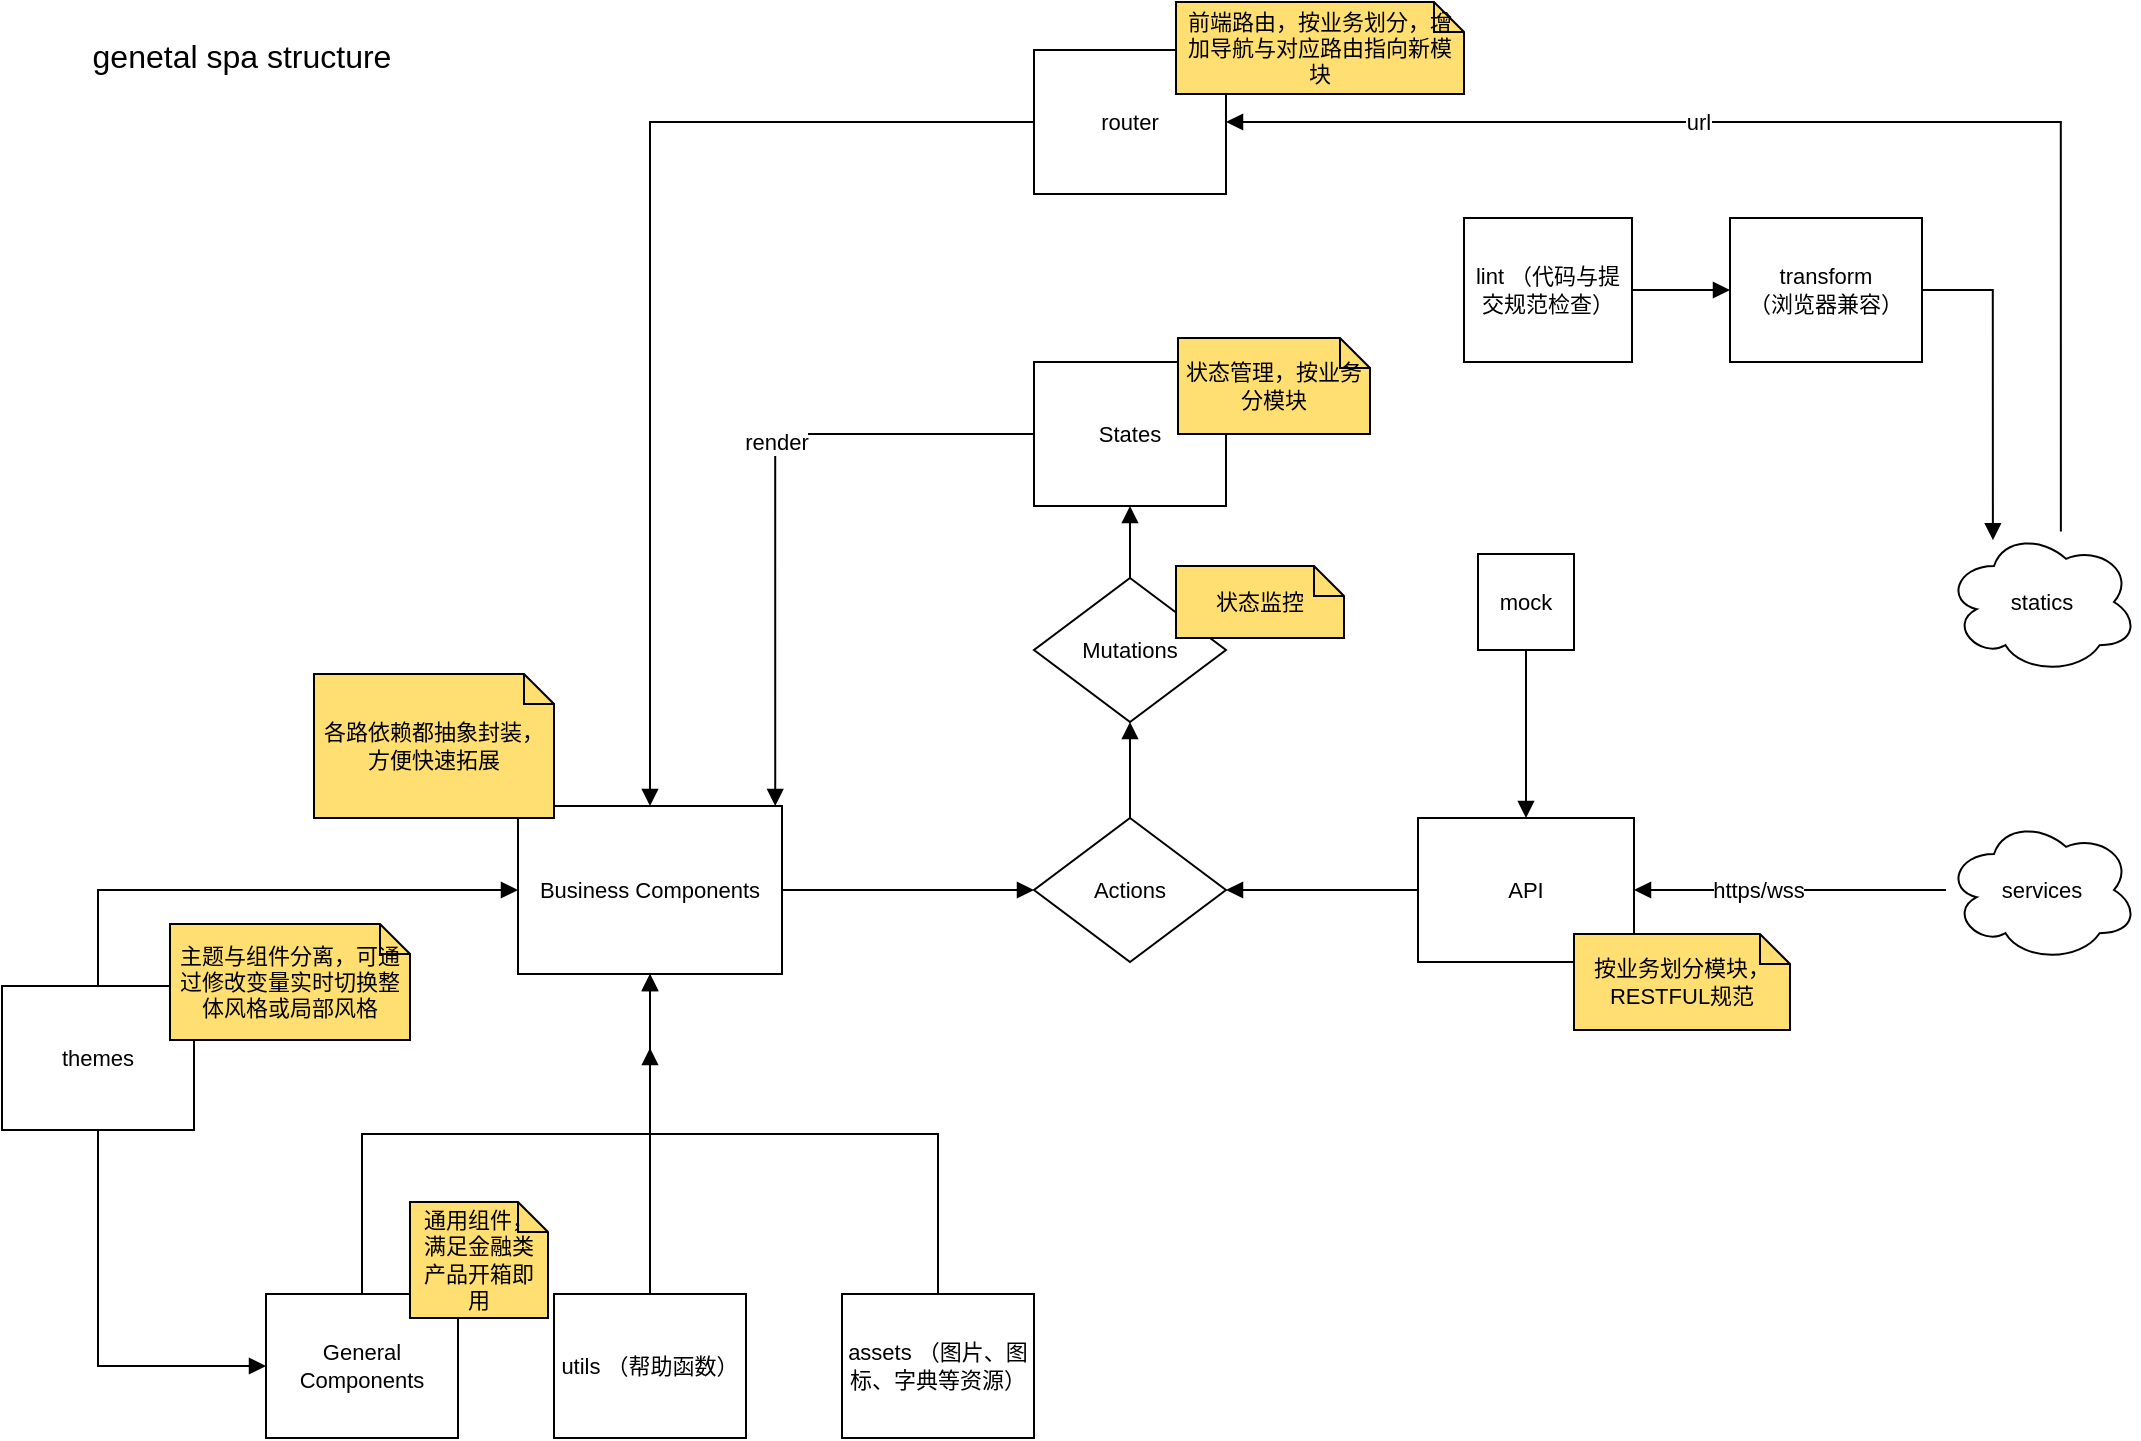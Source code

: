<mxfile version="20.0.4" type="device"><diagram id="J4RXm7lc1JvMRJoW0ywK" name="Page-1"><mxGraphModel dx="2066" dy="1161" grid="1" gridSize="10" guides="1" tooltips="1" connect="1" arrows="1" fold="1" page="1" pageScale="1" pageWidth="827" pageHeight="1169" math="0" shadow="0"><root><mxCell id="0"/><mxCell id="1" parent="0"/><UserObject label="Actions" lucidchartObjectId="SJSgQQPJk5at" id="kDnbMe7RBmmj_TV-THZQ-43"><mxCell style="html=1;whiteSpace=wrap;rhombus;fontSize=11;fontColor=#000000;spacing=3;strokeOpacity=100;" parent="1" vertex="1" zOrder="1"><mxGeometry x="562" y="454" width="96" height="72" as="geometry"/></mxCell></UserObject><UserObject label="States" lucidchartObjectId="cJRgw4DvVlIX" id="kDnbMe7RBmmj_TV-THZQ-44"><mxCell style="html=1;whiteSpace=wrap;;fontSize=11;fontColor=#000000;spacing=3;strokeOpacity=100;" parent="1" vertex="1" zOrder="2"><mxGeometry x="562" y="226" width="96" height="72" as="geometry"/></mxCell></UserObject><UserObject label="API" lucidchartObjectId="OSRgLwoh2EA9" id="kDnbMe7RBmmj_TV-THZQ-45"><mxCell style="html=1;whiteSpace=wrap;;fontSize=11;fontColor=#000000;spacing=3;strokeOpacity=100;" parent="1" vertex="1" zOrder="4"><mxGeometry x="754" y="454" width="108" height="72" as="geometry"/></mxCell></UserObject><UserObject label="Mutations" lucidchartObjectId="MJSgN9.gnB0W" id="kDnbMe7RBmmj_TV-THZQ-46"><mxCell style="html=1;whiteSpace=wrap;rhombus;fontSize=11;fontColor=#000000;spacing=3;strokeOpacity=100;" parent="1" vertex="1" zOrder="5"><mxGeometry x="562" y="334" width="96" height="72" as="geometry"/></mxCell></UserObject><UserObject label="General Components" lucidchartObjectId="pURgNNKI~SKJ" id="kDnbMe7RBmmj_TV-THZQ-47"><mxCell style="html=1;whiteSpace=wrap;;fontSize=11;fontColor=#000000;spacing=3;strokeOpacity=100;" parent="1" vertex="1" zOrder="6"><mxGeometry x="178" y="692" width="96" height="72" as="geometry"/></mxCell></UserObject><UserObject label="Business Components" lucidchartObjectId="fVRgNPBrsyR9" id="kDnbMe7RBmmj_TV-THZQ-48"><mxCell style="html=1;whiteSpace=wrap;;fontSize=11;fontColor=#000000;spacing=3;strokeOpacity=100;" parent="1" vertex="1" zOrder="7"><mxGeometry x="304" y="448" width="132" height="84" as="geometry"/></mxCell></UserObject><UserObject label="themes" lucidchartObjectId="xZRgOGVkR1bw" id="kDnbMe7RBmmj_TV-THZQ-49"><mxCell style="html=1;whiteSpace=wrap;;fontSize=11;fontColor=#000000;spacing=3;strokeOpacity=100;" parent="1" vertex="1" zOrder="8"><mxGeometry x="46" y="538" width="96" height="72" as="geometry"/></mxCell></UserObject><UserObject label="utils （帮助函数）" lucidchartObjectId="j0RgnQAJVVHR" id="kDnbMe7RBmmj_TV-THZQ-50"><mxCell style="html=1;whiteSpace=wrap;;fontSize=11;fontColor=#000000;spacing=3;strokeOpacity=100;" parent="1" vertex="1" zOrder="10"><mxGeometry x="322" y="692" width="96" height="72" as="geometry"/></mxCell></UserObject><UserObject label="lint （代码与提交规范检查）" lucidchartObjectId="W0RgRYberkCe" id="kDnbMe7RBmmj_TV-THZQ-51"><mxCell style="html=1;whiteSpace=wrap;;fontSize=11;fontColor=#000000;spacing=3;strokeOpacity=100;" parent="1" vertex="1" zOrder="11"><mxGeometry x="777" y="154" width="84" height="72" as="geometry"/></mxCell></UserObject><UserObject label="transform&#10;（浏览器兼容）" lucidchartObjectId="40RgRYOZEOWv" id="kDnbMe7RBmmj_TV-THZQ-52"><mxCell style="html=1;whiteSpace=wrap;;fontSize=11;fontColor=#000000;spacing=3;strokeOpacity=100;" parent="1" vertex="1" zOrder="12"><mxGeometry x="910" y="154" width="96" height="72" as="geometry"/></mxCell></UserObject><UserObject label="router" lucidchartObjectId="t1Rg_LBqAkex" id="kDnbMe7RBmmj_TV-THZQ-53"><mxCell style="html=1;whiteSpace=wrap;;fontSize=11;fontColor=#000000;spacing=3;strokeOpacity=100;" parent="1" vertex="1" zOrder="13"><mxGeometry x="562" y="70" width="96" height="72" as="geometry"/></mxCell></UserObject><UserObject label="assets （图片、图标、字典等资源）" lucidchartObjectId="_1RgAGg.ijR." id="kDnbMe7RBmmj_TV-THZQ-54"><mxCell style="html=1;whiteSpace=wrap;;fontSize=11;fontColor=#000000;spacing=3;strokeOpacity=100;" parent="1" vertex="1" zOrder="14"><mxGeometry x="466" y="692" width="96" height="72" as="geometry"/></mxCell></UserObject><UserObject label="mock" lucidchartObjectId="L4RgzctWZp7L" id="kDnbMe7RBmmj_TV-THZQ-55"><mxCell style="html=1;whiteSpace=wrap;;fontSize=11;fontColor=#000000;spacing=3;strokeOpacity=100;" parent="1" vertex="1" zOrder="15"><mxGeometry x="784" y="322" width="48" height="48" as="geometry"/></mxCell></UserObject><UserObject label="services" lucidchartObjectId="I5RgriJT-rNo" id="kDnbMe7RBmmj_TV-THZQ-56"><mxCell style="html=1;whiteSpace=wrap;ellipse;shape=cloud;fontSize=11;fontColor=#000000;spacing=3;strokeOpacity=100;" parent="1" vertex="1" zOrder="16"><mxGeometry x="1018" y="454" width="96" height="72" as="geometry"/></mxCell></UserObject><UserObject label="" lucidchartObjectId="g6RgibCn0dvF" id="kDnbMe7RBmmj_TV-THZQ-57"><mxCell style="html=1;jettySize=18;fontSize=11;rounded=1;arcSize=0;edgeStyle=orthogonalEdgeStyle;startArrow=block;endFill=1;;endArrow=none;;exitX=1.006;exitY=0.5;exitPerimeter=1;entryX=-0.006;entryY=0.5;entryPerimeter=1;" parent="1" source="kDnbMe7RBmmj_TV-THZQ-45" target="kDnbMe7RBmmj_TV-THZQ-56" edge="1"><mxGeometry width="100" height="100" relative="1" as="geometry"><Array as="points"/></mxGeometry></mxCell></UserObject><mxCell id="kDnbMe7RBmmj_TV-THZQ-58" value="https/wss" style="text;html=1;resizable=0;labelBackgroundColor=#ffffff;align=center;verticalAlign=middle;fontColor=#000000;;fontSize=11;" parent="kDnbMe7RBmmj_TV-THZQ-57" vertex="1"><mxGeometry x="-0.202" relative="1" as="geometry"/></mxCell><UserObject label="statics" lucidchartObjectId="G9RgQqH5tTs5" id="kDnbMe7RBmmj_TV-THZQ-59"><mxCell style="html=1;whiteSpace=wrap;ellipse;shape=cloud;fontSize=11;fontColor=#000000;spacing=3;strokeOpacity=100;" parent="1" vertex="1" zOrder="18"><mxGeometry x="1018" y="310" width="96" height="72" as="geometry"/></mxCell></UserObject><UserObject label="" lucidchartObjectId="X-RgK1G0zrid" id="kDnbMe7RBmmj_TV-THZQ-60"><mxCell style="html=1;jettySize=18;fontSize=11;rounded=1;arcSize=0;edgeStyle=orthogonalEdgeStyle;startArrow=none;;endArrow=block;endFill=1;;exitX=1.006;exitY=0.5;exitPerimeter=1;entryX=0.235;entryY=0.062;entryPerimeter=1;" parent="1" source="kDnbMe7RBmmj_TV-THZQ-52" target="kDnbMe7RBmmj_TV-THZQ-59" edge="1"><mxGeometry width="100" height="100" relative="1" as="geometry"><Array as="points"/></mxGeometry></mxCell></UserObject><UserObject label="" lucidchartObjectId="2-RgkJzwl3kj" id="kDnbMe7RBmmj_TV-THZQ-61"><mxCell style="html=1;jettySize=18;fontSize=11;rounded=1;arcSize=0;edgeStyle=orthogonalEdgeStyle;startArrow=none;;endArrow=block;endFill=1;;exitX=1.007;exitY=0.5;exitPerimeter=1;entryX=-0.006;entryY=0.5;entryPerimeter=1;" parent="1" source="kDnbMe7RBmmj_TV-THZQ-51" target="kDnbMe7RBmmj_TV-THZQ-52" edge="1"><mxGeometry width="100" height="100" relative="1" as="geometry"><Array as="points"/></mxGeometry></mxCell></UserObject><UserObject label="" lucidchartObjectId="laSgiZvs2IaU" id="kDnbMe7RBmmj_TV-THZQ-62"><mxCell style="html=1;jettySize=18;fontSize=11;rounded=1;arcSize=0;edgeStyle=orthogonalEdgeStyle;startArrow=none;;endArrow=block;endFill=1;;exitX=0.5;exitY=1.012;exitPerimeter=1;entryX=0.5;entryY=-0.008;entryPerimeter=1;" parent="1" source="kDnbMe7RBmmj_TV-THZQ-55" target="kDnbMe7RBmmj_TV-THZQ-45" edge="1"><mxGeometry width="100" height="100" relative="1" as="geometry"><Array as="points"/></mxGeometry></mxCell></UserObject><UserObject label="主题与组件分离，可通过修改变量实时切换整体风格或局部风格" lucidchartObjectId="8gSgWMChksr6" id="kDnbMe7RBmmj_TV-THZQ-63"><mxCell style="html=1;whiteSpace=wrap;shape=note;size=15;fontSize=11;spacing=3;fillColor=#ffdf71;" parent="1" vertex="1" zOrder="22"><mxGeometry x="130" y="507" width="120" height="58" as="geometry"/></mxCell></UserObject><UserObject label="按业务划分模块，RESTFUL规范" lucidchartObjectId="MjSgdPY-y~k~" id="kDnbMe7RBmmj_TV-THZQ-64"><mxCell style="html=1;whiteSpace=wrap;shape=note;size=15;fontSize=11;spacing=3;fillColor=#ffdf71;" parent="1" vertex="1" zOrder="23"><mxGeometry x="832" y="512" width="108" height="48" as="geometry"/></mxCell></UserObject><UserObject label="前端路由，按业务划分，增加导航与对应路由指向新模块" lucidchartObjectId="~lSgI.SLXQcX" id="kDnbMe7RBmmj_TV-THZQ-65"><mxCell style="html=1;whiteSpace=wrap;shape=note;size=15;fontSize=11;spacing=3;fillColor=#ffdf71;" parent="1" vertex="1" zOrder="24"><mxGeometry x="633" y="46" width="144" height="46" as="geometry"/></mxCell></UserObject><UserObject label="通用组件，满足金融类产品开箱即用" lucidchartObjectId="ktSg50D~BMdc" id="kDnbMe7RBmmj_TV-THZQ-66"><mxCell style="html=1;whiteSpace=wrap;shape=note;size=15;fontSize=11;spacing=3;fillColor=#ffdf71;" parent="1" vertex="1" zOrder="27"><mxGeometry x="250" y="646" width="69" height="58" as="geometry"/></mxCell></UserObject><UserObject label="状态管理，按业务分模块" lucidchartObjectId="1uSgqeDKAfzM" id="kDnbMe7RBmmj_TV-THZQ-67"><mxCell style="html=1;whiteSpace=wrap;shape=note;size=15;fontSize=11;spacing=3;fillColor=#ffdf71;" parent="1" vertex="1" zOrder="28"><mxGeometry x="634" y="214" width="96" height="48" as="geometry"/></mxCell></UserObject><UserObject label="" lucidchartObjectId="IvSgsRBIYeSX" id="kDnbMe7RBmmj_TV-THZQ-68"><mxCell style="html=1;jettySize=18;fontSize=11;rounded=1;arcSize=0;edgeStyle=orthogonalEdgeStyle;startArrow=none;;endArrow=block;endFill=1;;exitX=0.5;exitY=-0.008;exitPerimeter=1;entryX=0.5;entryY=1.007;entryPerimeter=1;" parent="1" source="kDnbMe7RBmmj_TV-THZQ-54" target="kDnbMe7RBmmj_TV-THZQ-48" edge="1"><mxGeometry width="100" height="100" relative="1" as="geometry"><Array as="points"/></mxGeometry></mxCell></UserObject><UserObject label="" lucidchartObjectId="KvSgjB-o3ojQ" id="kDnbMe7RBmmj_TV-THZQ-69"><mxCell style="html=1;jettySize=18;fontSize=11;rounded=1;arcSize=0;edgeStyle=elbowEdgeStyle;startArrow=none;;endArrow=block;endFill=1;;exitX=0.5;exitY=-0.008;exitPerimeter=1;" parent="1" source="kDnbMe7RBmmj_TV-THZQ-50" edge="1"><mxGeometry width="100" height="100" relative="1" as="geometry"><Array as="points"/><mxPoint x="370" y="569" as="targetPoint"/></mxGeometry></mxCell></UserObject><UserObject label="" lucidchartObjectId="NvSg4ILnBVOs" id="kDnbMe7RBmmj_TV-THZQ-70"><mxCell style="html=1;jettySize=18;fontSize=11;rounded=1;arcSize=0;edgeStyle=orthogonalEdgeStyle;startArrow=none;;endArrow=block;endFill=1;;exitX=0.5;exitY=-0.008;exitPerimeter=1;entryX=0.5;entryY=1.007;entryPerimeter=1;" parent="1" source="kDnbMe7RBmmj_TV-THZQ-47" target="kDnbMe7RBmmj_TV-THZQ-48" edge="1"><mxGeometry width="100" height="100" relative="1" as="geometry"><Array as="points"/></mxGeometry></mxCell></UserObject><UserObject label="" lucidchartObjectId="~xSgJ9ZfHI20" id="kDnbMe7RBmmj_TV-THZQ-71"><mxCell style="html=1;jettySize=18;fontSize=11;rounded=1;arcSize=0;edgeStyle=orthogonalEdgeStyle;startArrow=none;;endArrow=block;endFill=1;;exitX=0.5;exitY=1.008;exitPerimeter=1;entryX=-0.006;entryY=0.5;entryPerimeter=1;" parent="1" source="kDnbMe7RBmmj_TV-THZQ-49" target="kDnbMe7RBmmj_TV-THZQ-47" edge="1"><mxGeometry width="100" height="100" relative="1" as="geometry"><Array as="points"/></mxGeometry></mxCell></UserObject><UserObject label="" lucidchartObjectId="dySg4vrfM5UL" id="kDnbMe7RBmmj_TV-THZQ-72"><mxCell style="html=1;jettySize=18;fontSize=11;rounded=1;arcSize=0;edgeStyle=orthogonalEdgeStyle;startArrow=none;;endArrow=block;endFill=1;;exitX=0.5;exitY=-0.008;exitPerimeter=1;entryX=-0.005;entryY=0.5;entryPerimeter=1;" parent="1" source="kDnbMe7RBmmj_TV-THZQ-49" target="kDnbMe7RBmmj_TV-THZQ-48" edge="1"><mxGeometry width="100" height="100" relative="1" as="geometry"><Array as="points"/></mxGeometry></mxCell></UserObject><UserObject label="" lucidchartObjectId="KzSg6gfXRudS" id="kDnbMe7RBmmj_TV-THZQ-73"><mxCell style="html=1;jettySize=18;fontSize=11;rounded=1;arcSize=0;edgeStyle=orthogonalEdgeStyle;startArrow=none;;endArrow=block;endFill=1;;exitX=0.5;exitY=-0.01;exitPerimeter=1;entryX=0.5;entryY=1.01;entryPerimeter=1;" parent="1" source="kDnbMe7RBmmj_TV-THZQ-43" target="kDnbMe7RBmmj_TV-THZQ-46" edge="1"><mxGeometry width="100" height="100" relative="1" as="geometry"><Array as="points"/></mxGeometry></mxCell></UserObject><UserObject label="" lucidchartObjectId="LzSg7qYYf1SQ" id="kDnbMe7RBmmj_TV-THZQ-74"><mxCell style="html=1;jettySize=18;fontSize=11;rounded=1;arcSize=0;edgeStyle=orthogonalEdgeStyle;startArrow=none;;endArrow=block;endFill=1;;exitX=0.5;exitY=-0.01;exitPerimeter=1;entryX=0.5;entryY=1.008;entryPerimeter=1;" parent="1" source="kDnbMe7RBmmj_TV-THZQ-46" target="kDnbMe7RBmmj_TV-THZQ-44" edge="1"><mxGeometry width="100" height="100" relative="1" as="geometry"><Array as="points"/></mxGeometry></mxCell></UserObject><UserObject label="" lucidchartObjectId="OzSgcJxtjKd2" id="kDnbMe7RBmmj_TV-THZQ-75"><mxCell style="html=1;jettySize=18;fontSize=11;rounded=1;arcSize=0;edgeStyle=orthogonalEdgeStyle;startArrow=none;;endArrow=block;endFill=1;;exitX=-0.006;exitY=0.5;exitPerimeter=1;entryX=0.981;entryY=-0.007;entryPerimeter=1;" parent="1" source="kDnbMe7RBmmj_TV-THZQ-44" target="kDnbMe7RBmmj_TV-THZQ-48" edge="1"><mxGeometry width="100" height="100" relative="1" as="geometry"><Array as="points"/></mxGeometry></mxCell></UserObject><mxCell id="kDnbMe7RBmmj_TV-THZQ-76" value="render" style="text;html=1;resizable=0;labelBackgroundColor=#ffffff;align=center;verticalAlign=middle;fontColor=#000000;;fontSize=11;" parent="kDnbMe7RBmmj_TV-THZQ-75" vertex="1"><mxGeometry x="-0.153" relative="1" as="geometry"/></mxCell><UserObject label="" lucidchartObjectId="TzSg1bGwVZ8T" id="kDnbMe7RBmmj_TV-THZQ-77"><mxCell style="html=1;jettySize=18;fontSize=11;rounded=1;arcSize=0;edgeStyle=orthogonalEdgeStyle;startArrow=none;;endArrow=block;endFill=1;;exitX=1.005;exitY=0.5;exitPerimeter=1;entryX=-0.01;entryY=0.5;entryPerimeter=1;" parent="1" source="kDnbMe7RBmmj_TV-THZQ-48" target="kDnbMe7RBmmj_TV-THZQ-43" edge="1"><mxGeometry width="100" height="100" relative="1" as="geometry"><Array as="points"/></mxGeometry></mxCell></UserObject><UserObject label="" lucidchartObjectId="WzSgFKv2UIFd" id="kDnbMe7RBmmj_TV-THZQ-78"><mxCell style="html=1;jettySize=18;fontSize=11;rounded=1;arcSize=0;edgeStyle=orthogonalEdgeStyle;startArrow=none;;endArrow=block;endFill=1;;exitX=-0.006;exitY=0.5;exitPerimeter=1;entryX=1.01;entryY=0.5;entryPerimeter=1;" parent="1" source="kDnbMe7RBmmj_TV-THZQ-45" target="kDnbMe7RBmmj_TV-THZQ-43" edge="1"><mxGeometry width="100" height="100" relative="1" as="geometry"><Array as="points"/></mxGeometry></mxCell></UserObject><UserObject label="状态监控" lucidchartObjectId="PASgcrAhxPXX" id="kDnbMe7RBmmj_TV-THZQ-79"><mxCell style="html=1;whiteSpace=wrap;shape=note;size=15;fontSize=11;spacing=3;fillColor=#ffdf71;" parent="1" vertex="1" zOrder="39"><mxGeometry x="633" y="328" width="84" height="36" as="geometry"/></mxCell></UserObject><UserObject label="" lucidchartObjectId="FBSgbd3~R8vn" id="kDnbMe7RBmmj_TV-THZQ-80"><mxCell style="html=1;jettySize=18;fontSize=11;rounded=1;arcSize=0;edgeStyle=orthogonalEdgeStyle;startArrow=block;endFill=1;;endArrow=none;;exitX=0.5;exitY=-0.007;exitPerimeter=1;entryX=-0.006;entryY=0.5;entryPerimeter=1;" parent="1" source="kDnbMe7RBmmj_TV-THZQ-48" target="kDnbMe7RBmmj_TV-THZQ-53" edge="1"><mxGeometry width="100" height="100" relative="1" as="geometry"><Array as="points"/></mxGeometry></mxCell></UserObject><UserObject label="" lucidchartObjectId="TFSg9pG15uwe" id="kDnbMe7RBmmj_TV-THZQ-81"><mxCell style="html=1;jettySize=18;fontSize=11;rounded=1;arcSize=0;edgeStyle=orthogonalEdgeStyle;startArrow=block;endFill=1;;endArrow=none;;exitX=1.006;exitY=0.5;exitPerimeter=1;entryX=0.602;entryY=0.002;entryPerimeter=1;" parent="1" source="kDnbMe7RBmmj_TV-THZQ-53" target="kDnbMe7RBmmj_TV-THZQ-59" edge="1"><mxGeometry width="100" height="100" relative="1" as="geometry"><Array as="points"/></mxGeometry></mxCell></UserObject><mxCell id="kDnbMe7RBmmj_TV-THZQ-82" value="url" style="text;html=1;resizable=0;labelBackgroundColor=#ffffff;align=center;verticalAlign=middle;fontColor=#000000;;fontSize=11;" parent="kDnbMe7RBmmj_TV-THZQ-81" vertex="1"><mxGeometry x="-0.243" relative="1" as="geometry"/></mxCell><UserObject label="各路依赖都抽象封装，方便快速拓展" lucidchartObjectId="hMSgmXWKP_g5" id="kDnbMe7RBmmj_TV-THZQ-83"><mxCell style="html=1;whiteSpace=wrap;shape=note;size=15;fontSize=11;spacing=3;fillColor=#ffdf71;" parent="1" vertex="1" zOrder="42"><mxGeometry x="202" y="382" width="120" height="72" as="geometry"/></mxCell></UserObject><UserObject label="genetal spa structure" lucidchartObjectId="MYSgUnCTNnlm" id="kDnbMe7RBmmj_TV-THZQ-84"><mxCell style="html=1;whiteSpace=wrap;;fontSize=16;fontColor=#000000;spacing=3;strokeOpacity=0;fillOpacity=0;fillColor=#ffffff;" parent="1" vertex="1" zOrder="43"><mxGeometry x="49" y="54" width="234" height="38" as="geometry"/></mxCell></UserObject></root></mxGraphModel></diagram></mxfile>
